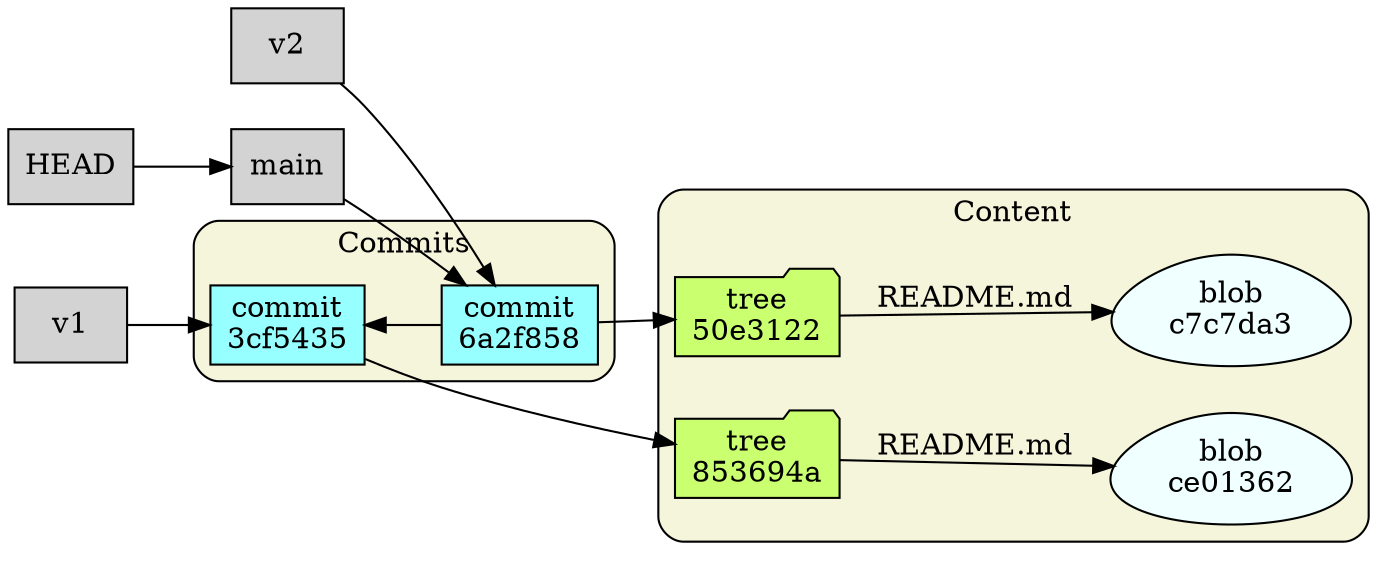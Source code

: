 digraph G {
nodesep=.3;
ranksep=.5;
node [style=filled];
rankdir=LR;
subgraph cluster_Content {
label="Content";
style="rounded";
bgcolor=beige;
"50e3122" [label="tree
50e3122",fillcolor=darkolivegreen1,shape=folder];
"50e3122" -> "c7c7da3" [label="README.md"];
"853694a" [label="tree
853694a",fillcolor=darkolivegreen1,shape=folder];
"853694a" -> "ce01362" [label="README.md"];
"c7c7da3" [label="blob
c7c7da3",fillcolor=azure,shape=egg];

"ce01362" [label="blob
ce01362",fillcolor=azure,shape=egg];

}
subgraph cluster_Commits {
label="Commits";
style="rounded";
bgcolor=beige;
"3cf5435" [label="commit
3cf5435",fillcolor=darkslategray1,shape=rect];
"3cf5435" -> "853694a" [label=""];
"6a2f858" [label="commit
6a2f858",fillcolor=darkslategray1,shape=rect];
"6a2f858" -> "50e3122" [label=""];
"3cf5435" -> "6a2f858" [dir=back];
}
"HEAD" [shape=rect];
"HEAD" -> "main";
"main" [shape=rect];
"main" -> "6a2f858";
"v1" [shape=rect];
"v1" -> "3cf5435";
"v2" [shape=rect];
"v2" -> "6a2f858";
}
